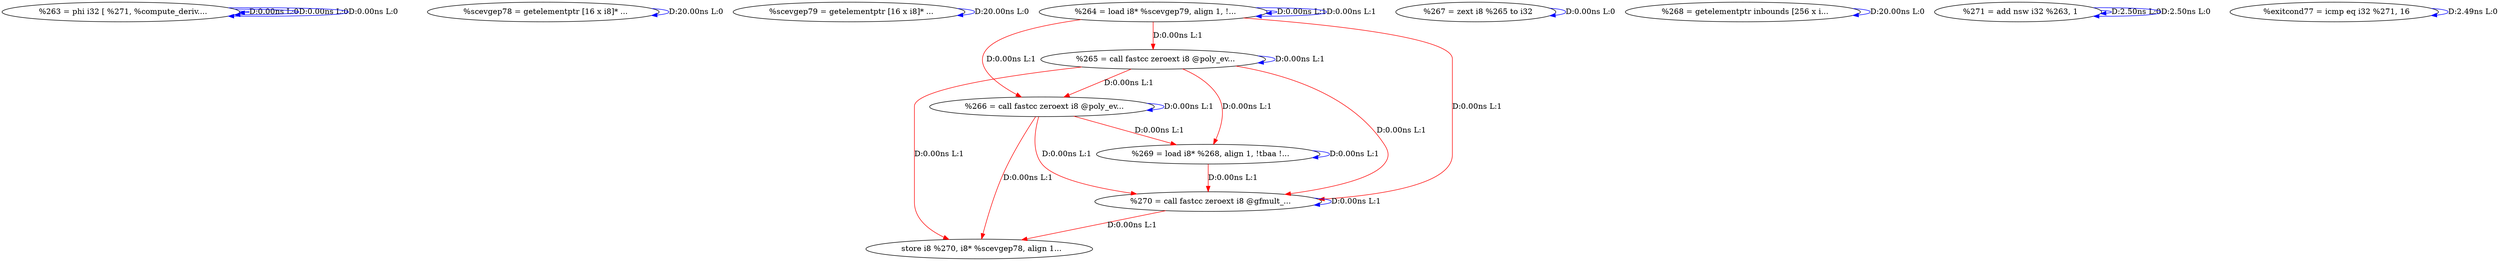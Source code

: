 digraph {
Node0x34368b0[label="  %263 = phi i32 [ %271, %compute_deriv...."];
Node0x34368b0 -> Node0x34368b0[label="D:0.00ns L:0",color=blue];
Node0x34368b0 -> Node0x34368b0[label="D:0.00ns L:0",color=blue];
Node0x34368b0 -> Node0x34368b0[label="D:0.00ns L:0",color=blue];
Node0x3436990[label="  %scevgep78 = getelementptr [16 x i8]* ..."];
Node0x3436990 -> Node0x3436990[label="D:20.00ns L:0",color=blue];
Node0x3436ab0[label="  %scevgep79 = getelementptr [16 x i8]* ..."];
Node0x3436ab0 -> Node0x3436ab0[label="D:20.00ns L:0",color=blue];
Node0x3436b90[label="  %264 = load i8* %scevgep79, align 1, !..."];
Node0x3436b90 -> Node0x3436b90[label="D:0.00ns L:1",color=blue];
Node0x3436b90 -> Node0x3436b90[label="D:0.00ns L:1",color=blue];
Node0x3436ce0[label="  %265 = call fastcc zeroext i8 @poly_ev..."];
Node0x3436b90 -> Node0x3436ce0[label="D:0.00ns L:1",color=red];
Node0x3436dc0[label="  %266 = call fastcc zeroext i8 @poly_ev..."];
Node0x3436b90 -> Node0x3436dc0[label="D:0.00ns L:1",color=red];
Node0x3437180[label="  %270 = call fastcc zeroext i8 @gfmult_..."];
Node0x3436b90 -> Node0x3437180[label="D:0.00ns L:1",color=red];
Node0x3436ce0 -> Node0x3436ce0[label="D:0.00ns L:1",color=blue];
Node0x3436ce0 -> Node0x3436dc0[label="D:0.00ns L:1",color=red];
Node0x34370a0[label="  %269 = load i8* %268, align 1, !tbaa !..."];
Node0x3436ce0 -> Node0x34370a0[label="D:0.00ns L:1",color=red];
Node0x3436ce0 -> Node0x3437180[label="D:0.00ns L:1",color=red];
Node0x3437260[label="  store i8 %270, i8* %scevgep78, align 1..."];
Node0x3436ce0 -> Node0x3437260[label="D:0.00ns L:1",color=red];
Node0x3436dc0 -> Node0x3436dc0[label="D:0.00ns L:1",color=blue];
Node0x3436dc0 -> Node0x34370a0[label="D:0.00ns L:1",color=red];
Node0x3436dc0 -> Node0x3437180[label="D:0.00ns L:1",color=red];
Node0x3436dc0 -> Node0x3437260[label="D:0.00ns L:1",color=red];
Node0x3436ea0[label="  %267 = zext i8 %265 to i32"];
Node0x3436ea0 -> Node0x3436ea0[label="D:0.00ns L:0",color=blue];
Node0x3436f80[label="  %268 = getelementptr inbounds [256 x i..."];
Node0x3436f80 -> Node0x3436f80[label="D:20.00ns L:0",color=blue];
Node0x34370a0 -> Node0x34370a0[label="D:0.00ns L:1",color=blue];
Node0x34370a0 -> Node0x3437180[label="D:0.00ns L:1",color=red];
Node0x3437180 -> Node0x3437180[label="D:0.00ns L:1",color=blue];
Node0x3437180 -> Node0x3437260[label="D:0.00ns L:1",color=red];
Node0x3437340[label="  %271 = add nsw i32 %263, 1"];
Node0x3437340 -> Node0x3437340[label="D:2.50ns L:0",color=blue];
Node0x3437340 -> Node0x3437340[label="D:2.50ns L:0",color=blue];
Node0x3437460[label="  %exitcond77 = icmp eq i32 %271, 16"];
Node0x3437460 -> Node0x3437460[label="D:2.49ns L:0",color=blue];
}
